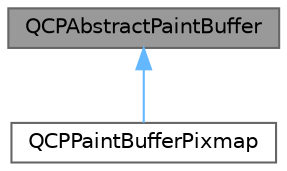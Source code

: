 digraph "QCPAbstractPaintBuffer"
{
 // LATEX_PDF_SIZE
  bgcolor="transparent";
  edge [fontname=Helvetica,fontsize=10,labelfontname=Helvetica,labelfontsize=10];
  node [fontname=Helvetica,fontsize=10,shape=box,height=0.2,width=0.4];
  Node1 [label="QCPAbstractPaintBuffer",height=0.2,width=0.4,color="gray40", fillcolor="grey60", style="filled", fontcolor="black",tooltip="The abstract base class for paint buffers, which define the rendering backend"];
  Node1 -> Node2 [dir="back",color="steelblue1",style="solid"];
  Node2 [label="QCPPaintBufferPixmap",height=0.2,width=0.4,color="gray40", fillcolor="white", style="filled",URL="$class_q_c_p_paint_buffer_pixmap.html",tooltip="A paint buffer based on QPixmap, using software raster rendering"];
}
